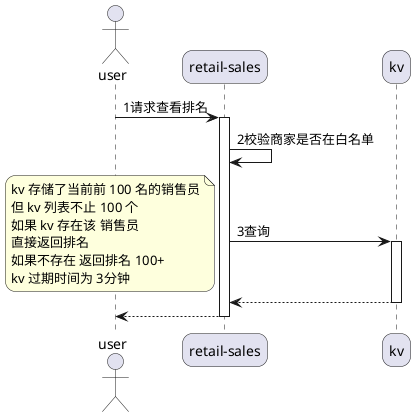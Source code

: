 @startuml
skinparam sequenceArrowThickness 1
skinparam roundcorner 20
skinparam maxmessagesize 500
/'skinparam sequenceParticipant underline'/

actor user as u


participant "retail-sales" as sales
participant "kv" as kv

u -> sales : 1请求查看排名
activate sales

sales -> sales : 2校验商家是否在白名单

sales -> kv :3查询
activate kv
note left
 kv 存储了当前前 100 名的销售员
 但 kv 列表不止 100 个
 如果 kv 存在该 销售员
 直接返回排名
 如果不存在 返回排名 100+
 kv 过期时间为 3分钟
end note
return
return


@enduml